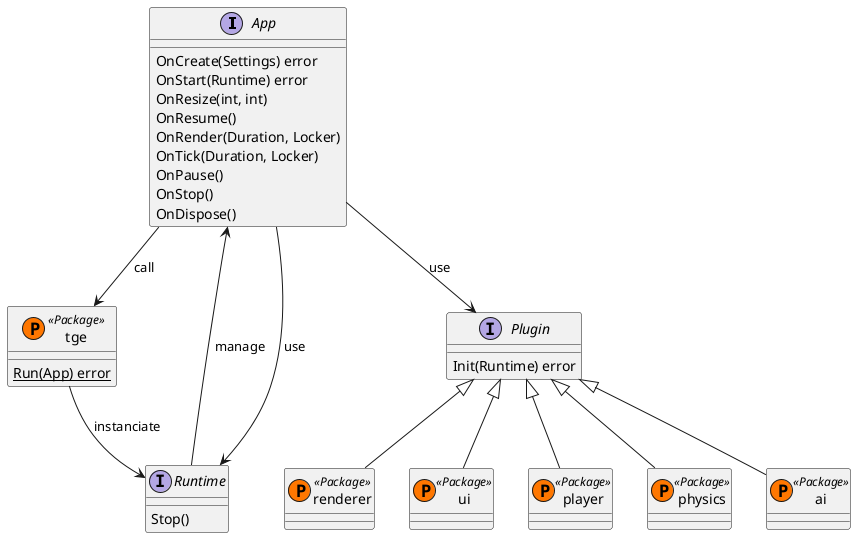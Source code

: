 ```plantuml
@startuml API
' Components
interface App {
    OnCreate(Settings) error
    OnStart(Runtime) error
    OnResize(int, int)
    OnResume()
    OnRender(Duration, Locker)
    OnTick(Duration, Locker)
    OnPause()
    OnStop()
    OnDispose()
}

class tge << (P,#FF7700) Package >> {
    {static} Run(App) error
}

interface Runtime {
    Stop()
}

interface Plugin{
    Init(Runtime) error
}

class renderer << (P,#FF7700) Package >> {
}
class ui << (P,#FF7700) Package >> {
}
class player << (P,#FF7700) Package >> {
}
class physics << (P,#FF7700) Package >> {
}
class ai << (P,#FF7700) Package >> {
}

' Relations
App --> tge : call
tge --> Runtime : instanciate
App <-- Runtime : manage
App --> Runtime : use
App --> Plugin : use

Plugin <|-- renderer
Plugin <|-- player
Plugin <|-- ui
Plugin <|-- physics
Plugin <|-- ai


@enduml
```